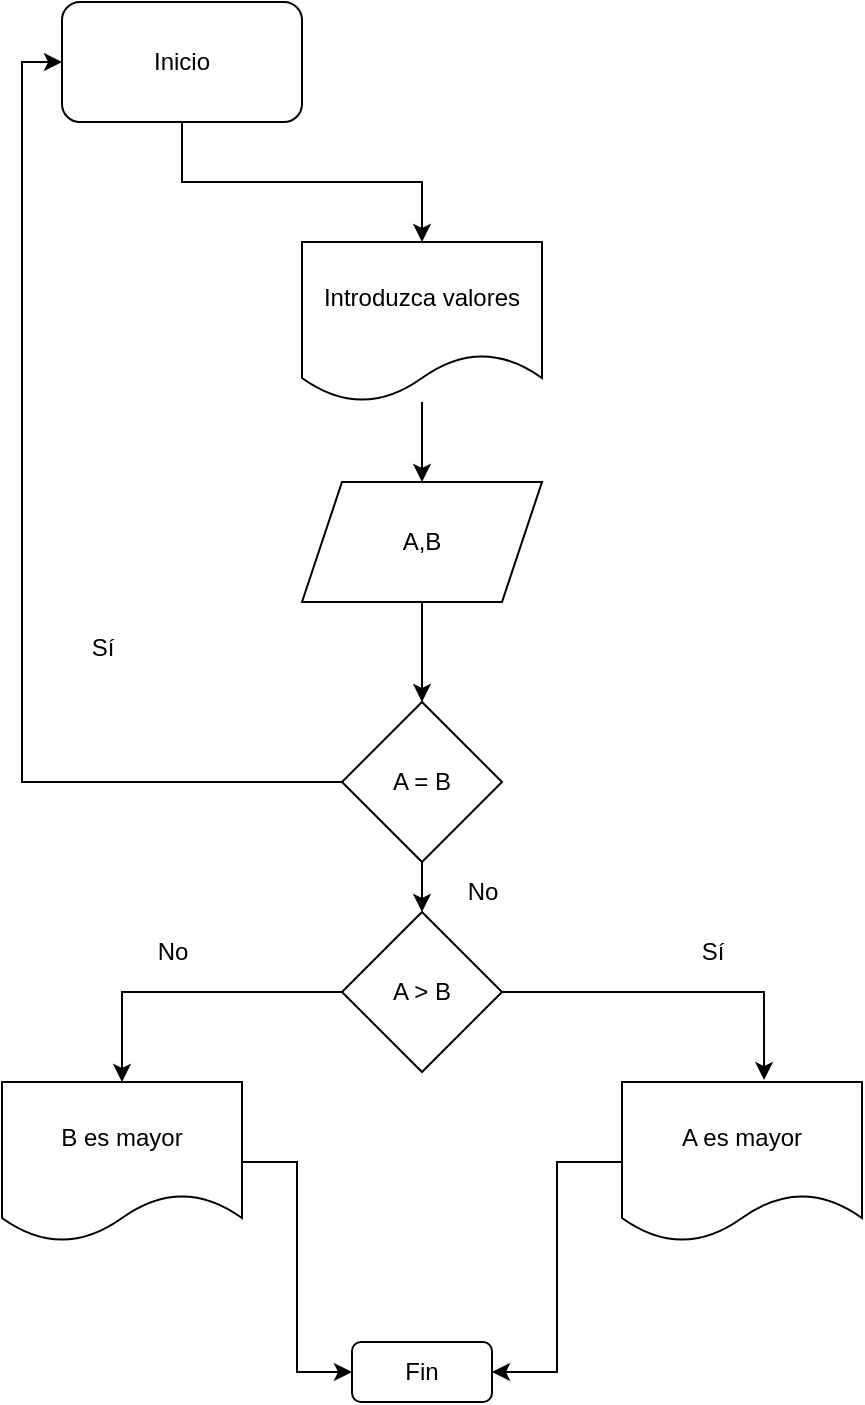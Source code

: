 <mxfile version="21.8.0" type="github">
  <diagram name="Página-1" id="DtP9EpVU-KdbxEAtIL0a">
    <mxGraphModel dx="1434" dy="795" grid="1" gridSize="10" guides="1" tooltips="1" connect="1" arrows="1" fold="1" page="1" pageScale="1" pageWidth="827" pageHeight="1169" math="0" shadow="0">
      <root>
        <mxCell id="0" />
        <mxCell id="1" parent="0" />
        <mxCell id="lf3R4hNbQLnF6stpBBt5-14" style="edgeStyle=orthogonalEdgeStyle;rounded=0;orthogonalLoop=1;jettySize=auto;html=1;entryX=0.5;entryY=0;entryDx=0;entryDy=0;" edge="1" parent="1" source="lf3R4hNbQLnF6stpBBt5-1" target="lf3R4hNbQLnF6stpBBt5-2">
          <mxGeometry relative="1" as="geometry" />
        </mxCell>
        <mxCell id="lf3R4hNbQLnF6stpBBt5-1" value="Introduzca valores" style="shape=document;whiteSpace=wrap;html=1;boundedLbl=1;" vertex="1" parent="1">
          <mxGeometry x="360" y="210" width="120" height="80" as="geometry" />
        </mxCell>
        <mxCell id="lf3R4hNbQLnF6stpBBt5-11" style="edgeStyle=orthogonalEdgeStyle;rounded=0;orthogonalLoop=1;jettySize=auto;html=1;entryX=0.5;entryY=0;entryDx=0;entryDy=0;" edge="1" parent="1" source="lf3R4hNbQLnF6stpBBt5-2" target="lf3R4hNbQLnF6stpBBt5-3">
          <mxGeometry relative="1" as="geometry" />
        </mxCell>
        <mxCell id="lf3R4hNbQLnF6stpBBt5-2" value="A,B" style="shape=parallelogram;perimeter=parallelogramPerimeter;whiteSpace=wrap;html=1;fixedSize=1;" vertex="1" parent="1">
          <mxGeometry x="360" y="330" width="120" height="60" as="geometry" />
        </mxCell>
        <mxCell id="lf3R4hNbQLnF6stpBBt5-10" style="edgeStyle=orthogonalEdgeStyle;rounded=0;orthogonalLoop=1;jettySize=auto;html=1;entryX=0.5;entryY=0;entryDx=0;entryDy=0;" edge="1" parent="1" source="lf3R4hNbQLnF6stpBBt5-3" target="lf3R4hNbQLnF6stpBBt5-5">
          <mxGeometry relative="1" as="geometry" />
        </mxCell>
        <mxCell id="lf3R4hNbQLnF6stpBBt5-12" style="edgeStyle=orthogonalEdgeStyle;rounded=0;orthogonalLoop=1;jettySize=auto;html=1;entryX=0;entryY=0.5;entryDx=0;entryDy=0;" edge="1" parent="1" source="lf3R4hNbQLnF6stpBBt5-3" target="lf3R4hNbQLnF6stpBBt5-4">
          <mxGeometry relative="1" as="geometry" />
        </mxCell>
        <mxCell id="lf3R4hNbQLnF6stpBBt5-3" value="A = B" style="rhombus;whiteSpace=wrap;html=1;" vertex="1" parent="1">
          <mxGeometry x="380" y="440" width="80" height="80" as="geometry" />
        </mxCell>
        <mxCell id="lf3R4hNbQLnF6stpBBt5-13" style="edgeStyle=orthogonalEdgeStyle;rounded=0;orthogonalLoop=1;jettySize=auto;html=1;" edge="1" parent="1" source="lf3R4hNbQLnF6stpBBt5-4" target="lf3R4hNbQLnF6stpBBt5-1">
          <mxGeometry relative="1" as="geometry" />
        </mxCell>
        <mxCell id="lf3R4hNbQLnF6stpBBt5-4" value="Inicio" style="rounded=1;whiteSpace=wrap;html=1;" vertex="1" parent="1">
          <mxGeometry x="240" y="90" width="120" height="60" as="geometry" />
        </mxCell>
        <mxCell id="lf3R4hNbQLnF6stpBBt5-8" style="edgeStyle=orthogonalEdgeStyle;rounded=0;orthogonalLoop=1;jettySize=auto;html=1;entryX=0.5;entryY=0;entryDx=0;entryDy=0;" edge="1" parent="1" source="lf3R4hNbQLnF6stpBBt5-5" target="lf3R4hNbQLnF6stpBBt5-7">
          <mxGeometry relative="1" as="geometry" />
        </mxCell>
        <mxCell id="lf3R4hNbQLnF6stpBBt5-5" value="A &amp;gt; B" style="rhombus;whiteSpace=wrap;html=1;" vertex="1" parent="1">
          <mxGeometry x="380" y="545" width="80" height="80" as="geometry" />
        </mxCell>
        <mxCell id="lf3R4hNbQLnF6stpBBt5-21" style="edgeStyle=orthogonalEdgeStyle;rounded=0;orthogonalLoop=1;jettySize=auto;html=1;entryX=1;entryY=0.5;entryDx=0;entryDy=0;" edge="1" parent="1" source="lf3R4hNbQLnF6stpBBt5-6" target="lf3R4hNbQLnF6stpBBt5-19">
          <mxGeometry relative="1" as="geometry" />
        </mxCell>
        <mxCell id="lf3R4hNbQLnF6stpBBt5-6" value="A es mayor" style="shape=document;whiteSpace=wrap;html=1;boundedLbl=1;" vertex="1" parent="1">
          <mxGeometry x="520" y="630" width="120" height="80" as="geometry" />
        </mxCell>
        <mxCell id="lf3R4hNbQLnF6stpBBt5-20" style="edgeStyle=orthogonalEdgeStyle;rounded=0;orthogonalLoop=1;jettySize=auto;html=1;entryX=0;entryY=0.5;entryDx=0;entryDy=0;" edge="1" parent="1" source="lf3R4hNbQLnF6stpBBt5-7" target="lf3R4hNbQLnF6stpBBt5-19">
          <mxGeometry relative="1" as="geometry" />
        </mxCell>
        <mxCell id="lf3R4hNbQLnF6stpBBt5-7" value="B es mayor" style="shape=document;whiteSpace=wrap;html=1;boundedLbl=1;" vertex="1" parent="1">
          <mxGeometry x="210" y="630" width="120" height="80" as="geometry" />
        </mxCell>
        <mxCell id="lf3R4hNbQLnF6stpBBt5-9" style="edgeStyle=orthogonalEdgeStyle;rounded=0;orthogonalLoop=1;jettySize=auto;html=1;entryX=0.592;entryY=-0.012;entryDx=0;entryDy=0;entryPerimeter=0;" edge="1" parent="1" source="lf3R4hNbQLnF6stpBBt5-5" target="lf3R4hNbQLnF6stpBBt5-6">
          <mxGeometry relative="1" as="geometry" />
        </mxCell>
        <mxCell id="lf3R4hNbQLnF6stpBBt5-15" value="Sí" style="text;html=1;align=center;verticalAlign=middle;resizable=0;points=[];autosize=1;strokeColor=none;fillColor=none;" vertex="1" parent="1">
          <mxGeometry x="245" y="398" width="30" height="30" as="geometry" />
        </mxCell>
        <mxCell id="lf3R4hNbQLnF6stpBBt5-16" value="No" style="text;html=1;align=center;verticalAlign=middle;resizable=0;points=[];autosize=1;strokeColor=none;fillColor=none;" vertex="1" parent="1">
          <mxGeometry x="430" y="520" width="40" height="30" as="geometry" />
        </mxCell>
        <mxCell id="lf3R4hNbQLnF6stpBBt5-17" value="Sí" style="text;html=1;align=center;verticalAlign=middle;resizable=0;points=[];autosize=1;strokeColor=none;fillColor=none;" vertex="1" parent="1">
          <mxGeometry x="550" y="550" width="30" height="30" as="geometry" />
        </mxCell>
        <mxCell id="lf3R4hNbQLnF6stpBBt5-18" value="No" style="text;html=1;align=center;verticalAlign=middle;resizable=0;points=[];autosize=1;strokeColor=none;fillColor=none;" vertex="1" parent="1">
          <mxGeometry x="275" y="550" width="40" height="30" as="geometry" />
        </mxCell>
        <mxCell id="lf3R4hNbQLnF6stpBBt5-19" value="Fin" style="rounded=1;whiteSpace=wrap;html=1;" vertex="1" parent="1">
          <mxGeometry x="385" y="760" width="70" height="30" as="geometry" />
        </mxCell>
      </root>
    </mxGraphModel>
  </diagram>
</mxfile>
